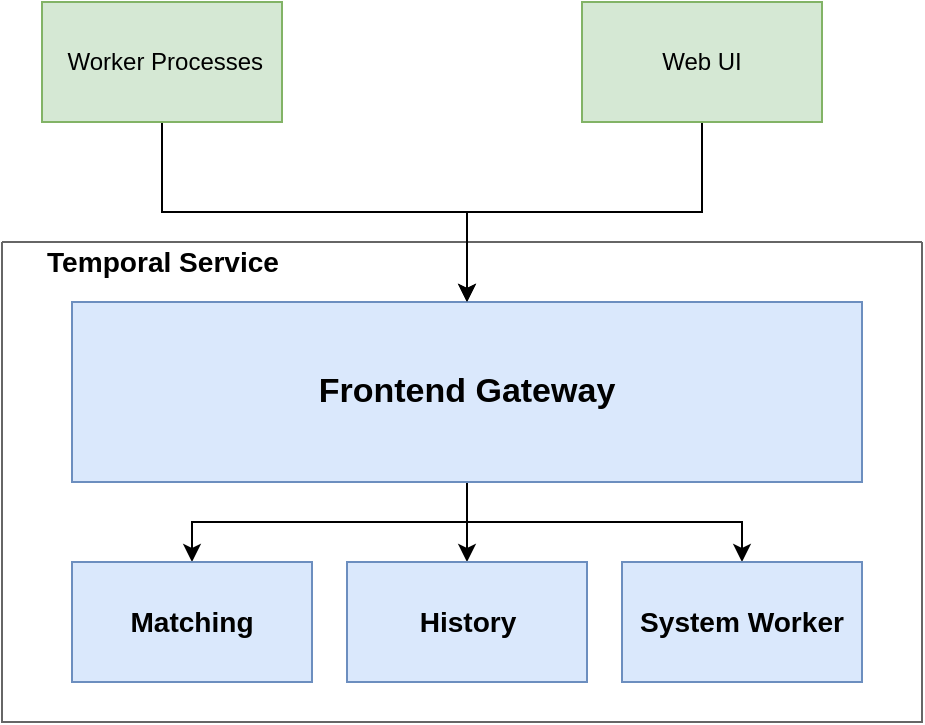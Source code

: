<mxfile version="24.7.17" pages="2">
  <diagram name="Page-1" id="ngQuTP7B_5aJ66lEHHDm">
    <mxGraphModel dx="1004" dy="635" grid="1" gridSize="10" guides="1" tooltips="1" connect="1" arrows="1" fold="1" page="1" pageScale="1" pageWidth="850" pageHeight="1100" math="0" shadow="0">
      <root>
        <mxCell id="0" />
        <mxCell id="1" parent="0" />
        <mxCell id="YM618WeO1q_Uytd7JueV-23" style="edgeStyle=orthogonalEdgeStyle;rounded=0;orthogonalLoop=1;jettySize=auto;html=1;exitX=0.5;exitY=1;exitDx=0;exitDy=0;entryX=0.5;entryY=0;entryDx=0;entryDy=0;" edge="1" parent="1" source="YM618WeO1q_Uytd7JueV-7" target="YM618WeO1q_Uytd7JueV-13">
          <mxGeometry relative="1" as="geometry" />
        </mxCell>
        <mxCell id="YM618WeO1q_Uytd7JueV-7" value="&amp;nbsp;Worker Processes" style="rounded=0;whiteSpace=wrap;html=1;fillColor=#d5e8d4;strokeColor=#82b366;" vertex="1" parent="1">
          <mxGeometry x="200" y="100" width="120" height="60" as="geometry" />
        </mxCell>
        <mxCell id="YM618WeO1q_Uytd7JueV-12" value="" style="swimlane;startSize=0;fillColor=#f5f5f5;fontColor=#333333;strokeColor=#666666;" vertex="1" parent="1">
          <mxGeometry x="180" y="220" width="460" height="240" as="geometry" />
        </mxCell>
        <mxCell id="YM618WeO1q_Uytd7JueV-14" value="&lt;h3&gt;Temporal Service&lt;/h3&gt;" style="text;html=1;align=center;verticalAlign=middle;resizable=0;points=[];autosize=1;strokeColor=none;fillColor=none;" vertex="1" parent="YM618WeO1q_Uytd7JueV-12">
          <mxGeometry x="10" y="-20" width="140" height="60" as="geometry" />
        </mxCell>
        <mxCell id="YM618WeO1q_Uytd7JueV-25" style="edgeStyle=orthogonalEdgeStyle;rounded=0;orthogonalLoop=1;jettySize=auto;html=1;exitX=0.5;exitY=1;exitDx=0;exitDy=0;entryX=0.5;entryY=0;entryDx=0;entryDy=0;" edge="1" parent="YM618WeO1q_Uytd7JueV-12" source="YM618WeO1q_Uytd7JueV-13" target="YM618WeO1q_Uytd7JueV-20">
          <mxGeometry relative="1" as="geometry" />
        </mxCell>
        <mxCell id="YM618WeO1q_Uytd7JueV-26" style="edgeStyle=orthogonalEdgeStyle;rounded=0;orthogonalLoop=1;jettySize=auto;html=1;exitX=0.5;exitY=1;exitDx=0;exitDy=0;" edge="1" parent="YM618WeO1q_Uytd7JueV-12" source="YM618WeO1q_Uytd7JueV-13" target="YM618WeO1q_Uytd7JueV-21">
          <mxGeometry relative="1" as="geometry" />
        </mxCell>
        <mxCell id="YM618WeO1q_Uytd7JueV-27" style="edgeStyle=orthogonalEdgeStyle;rounded=0;orthogonalLoop=1;jettySize=auto;html=1;exitX=0.5;exitY=1;exitDx=0;exitDy=0;entryX=0.5;entryY=0;entryDx=0;entryDy=0;" edge="1" parent="YM618WeO1q_Uytd7JueV-12" source="YM618WeO1q_Uytd7JueV-13" target="YM618WeO1q_Uytd7JueV-15">
          <mxGeometry relative="1" as="geometry" />
        </mxCell>
        <mxCell id="YM618WeO1q_Uytd7JueV-13" value="&lt;h4&gt;&lt;font style=&quot;font-size: 17px;&quot;&gt;Frontend Gateway&lt;/font&gt;&lt;/h4&gt;" style="rounded=0;whiteSpace=wrap;html=1;fillColor=#dae8fc;strokeColor=#6c8ebf;" vertex="1" parent="YM618WeO1q_Uytd7JueV-12">
          <mxGeometry x="35" y="30" width="395" height="90" as="geometry" />
        </mxCell>
        <mxCell id="YM618WeO1q_Uytd7JueV-21" value="&lt;h3&gt;History&lt;/h3&gt;" style="rounded=0;whiteSpace=wrap;html=1;fillColor=#dae8fc;strokeColor=#6c8ebf;" vertex="1" parent="YM618WeO1q_Uytd7JueV-12">
          <mxGeometry x="172.5" y="160" width="120" height="60" as="geometry" />
        </mxCell>
        <mxCell id="YM618WeO1q_Uytd7JueV-20" value="&lt;h3&gt;Matching&lt;/h3&gt;" style="rounded=0;whiteSpace=wrap;html=1;fillColor=#dae8fc;strokeColor=#6c8ebf;" vertex="1" parent="YM618WeO1q_Uytd7JueV-12">
          <mxGeometry x="35" y="160" width="120" height="60" as="geometry" />
        </mxCell>
        <mxCell id="YM618WeO1q_Uytd7JueV-15" value="&lt;h3&gt;System Worker&lt;/h3&gt;" style="rounded=0;whiteSpace=wrap;html=1;fillColor=#dae8fc;strokeColor=#6c8ebf;" vertex="1" parent="YM618WeO1q_Uytd7JueV-12">
          <mxGeometry x="310" y="160" width="120" height="60" as="geometry" />
        </mxCell>
        <mxCell id="YM618WeO1q_Uytd7JueV-24" style="edgeStyle=orthogonalEdgeStyle;rounded=0;orthogonalLoop=1;jettySize=auto;html=1;exitX=0.5;exitY=1;exitDx=0;exitDy=0;" edge="1" parent="1" source="YM618WeO1q_Uytd7JueV-22" target="YM618WeO1q_Uytd7JueV-13">
          <mxGeometry relative="1" as="geometry" />
        </mxCell>
        <mxCell id="YM618WeO1q_Uytd7JueV-22" value="Web UI" style="rounded=0;whiteSpace=wrap;html=1;fillColor=#d5e8d4;strokeColor=#82b366;" vertex="1" parent="1">
          <mxGeometry x="470" y="100" width="120" height="60" as="geometry" />
        </mxCell>
      </root>
    </mxGraphModel>
  </diagram>
  <diagram id="vISFFzJsbYoA5Z7FROvn" name="Page-2">
    <mxGraphModel dx="1004" dy="635" grid="1" gridSize="10" guides="1" tooltips="1" connect="1" arrows="1" fold="1" page="1" pageScale="1" pageWidth="850" pageHeight="1100" math="0" shadow="0">
      <root>
        <mxCell id="0" />
        <mxCell id="1" parent="0" />
        <mxCell id="Y__mBOG38Lt76BDG0EjE-2" value="Temporal Server" style="rounded=0;whiteSpace=wrap;html=1;fillColor=#d5e8d4;strokeColor=#82b366;" vertex="1" parent="1">
          <mxGeometry x="110" y="270" width="120" height="60" as="geometry" />
        </mxCell>
        <mxCell id="Y__mBOG38Lt76BDG0EjE-15" style="edgeStyle=orthogonalEdgeStyle;rounded=0;orthogonalLoop=1;jettySize=auto;html=1;exitX=0;exitY=0.5;exitDx=0;exitDy=0;entryX=1;entryY=0.5;entryDx=0;entryDy=0;" edge="1" parent="1" source="Y__mBOG38Lt76BDG0EjE-13" target="Y__mBOG38Lt76BDG0EjE-2">
          <mxGeometry relative="1" as="geometry" />
        </mxCell>
        <mxCell id="Y__mBOG38Lt76BDG0EjE-13" value="otel-collector" style="rounded=0;whiteSpace=wrap;html=1;fillColor=#d5e8d4;strokeColor=#82b366;" vertex="1" parent="1">
          <mxGeometry x="390" y="270" width="120" height="60" as="geometry" />
        </mxCell>
        <mxCell id="Y__mBOG38Lt76BDG0EjE-14" value="" style="image;aspect=fixed;html=1;points=[];align=center;fontSize=12;image=img/lib/azure2/other/Grafana.svg;" vertex="1" parent="1">
          <mxGeometry x="670" y="273.6" width="68" height="52.8" as="geometry" />
        </mxCell>
        <mxCell id="Y__mBOG38Lt76BDG0EjE-17" style="edgeStyle=orthogonalEdgeStyle;rounded=0;orthogonalLoop=1;jettySize=auto;html=1;exitX=1;exitY=0.5;exitDx=0;exitDy=0;entryX=-0.006;entryY=0.515;entryDx=0;entryDy=0;entryPerimeter=0;" edge="1" parent="1" source="Y__mBOG38Lt76BDG0EjE-13" target="Y__mBOG38Lt76BDG0EjE-14">
          <mxGeometry relative="1" as="geometry" />
        </mxCell>
        <mxCell id="Y__mBOG38Lt76BDG0EjE-21" value="&lt;font style=&quot;font-size: 15px;&quot;&gt;Request metrics from prometheus endpoint&lt;/font&gt;" style="text;html=1;align=center;verticalAlign=middle;whiteSpace=wrap;rounded=0;" vertex="1" parent="1">
          <mxGeometry x="230" y="235" width="150" height="70" as="geometry" />
        </mxCell>
        <mxCell id="Y__mBOG38Lt76BDG0EjE-22" value="&lt;font style=&quot;font-size: 15px;&quot;&gt;Push to Grafana&lt;/font&gt;" style="text;html=1;align=center;verticalAlign=middle;whiteSpace=wrap;rounded=0;" vertex="1" parent="1">
          <mxGeometry x="540" y="240" width="110" height="60" as="geometry" />
        </mxCell>
      </root>
    </mxGraphModel>
  </diagram>
</mxfile>
